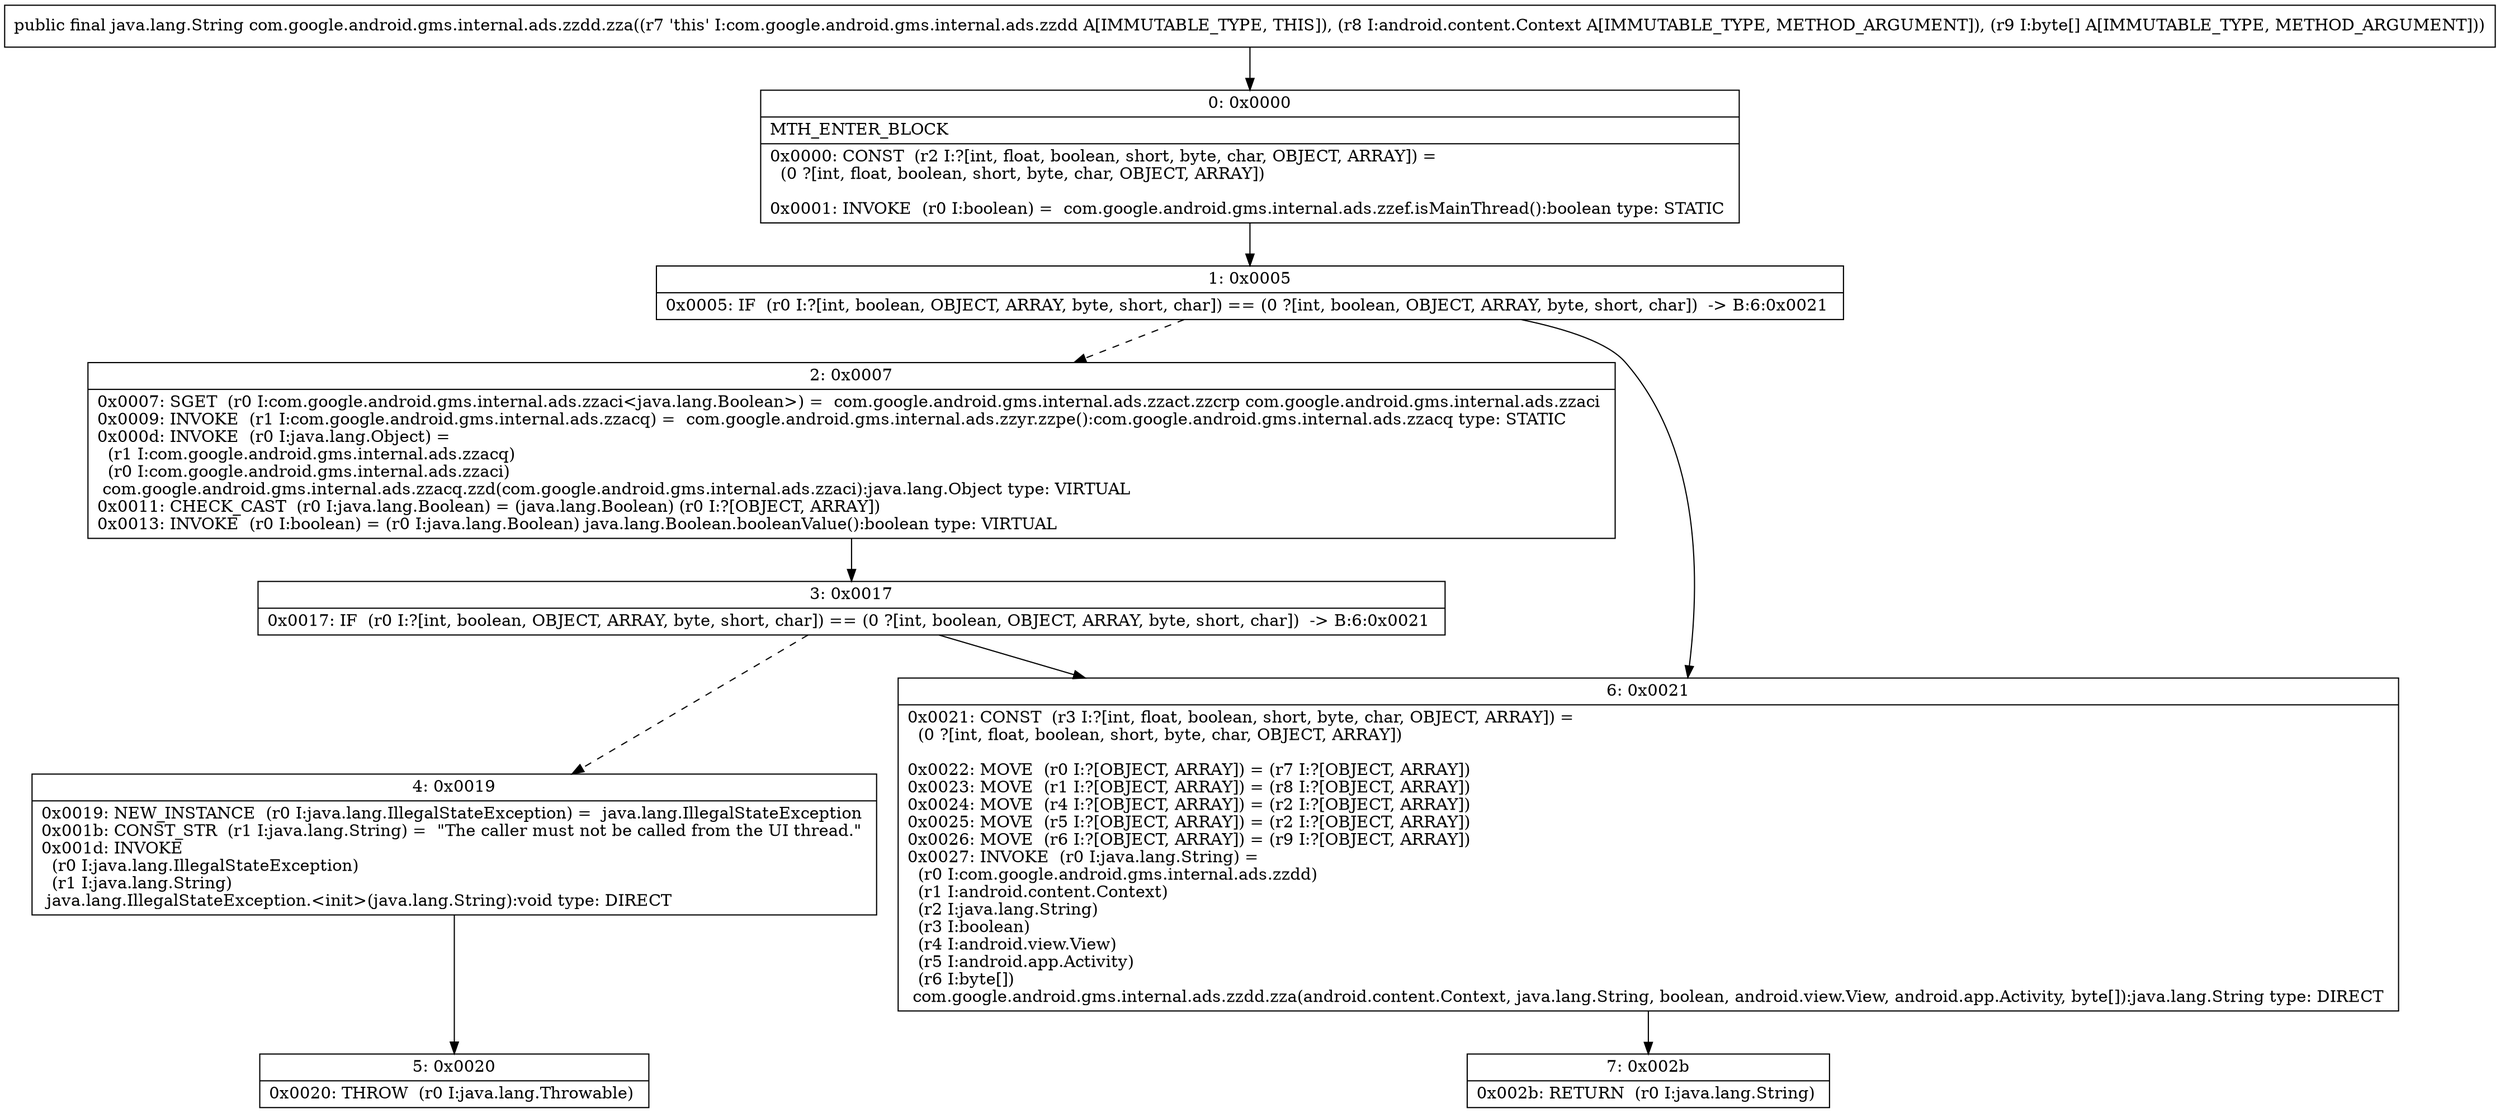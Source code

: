 digraph "CFG forcom.google.android.gms.internal.ads.zzdd.zza(Landroid\/content\/Context;[B)Ljava\/lang\/String;" {
Node_0 [shape=record,label="{0\:\ 0x0000|MTH_ENTER_BLOCK\l|0x0000: CONST  (r2 I:?[int, float, boolean, short, byte, char, OBJECT, ARRAY]) = \l  (0 ?[int, float, boolean, short, byte, char, OBJECT, ARRAY])\l \l0x0001: INVOKE  (r0 I:boolean) =  com.google.android.gms.internal.ads.zzef.isMainThread():boolean type: STATIC \l}"];
Node_1 [shape=record,label="{1\:\ 0x0005|0x0005: IF  (r0 I:?[int, boolean, OBJECT, ARRAY, byte, short, char]) == (0 ?[int, boolean, OBJECT, ARRAY, byte, short, char])  \-\> B:6:0x0021 \l}"];
Node_2 [shape=record,label="{2\:\ 0x0007|0x0007: SGET  (r0 I:com.google.android.gms.internal.ads.zzaci\<java.lang.Boolean\>) =  com.google.android.gms.internal.ads.zzact.zzcrp com.google.android.gms.internal.ads.zzaci \l0x0009: INVOKE  (r1 I:com.google.android.gms.internal.ads.zzacq) =  com.google.android.gms.internal.ads.zzyr.zzpe():com.google.android.gms.internal.ads.zzacq type: STATIC \l0x000d: INVOKE  (r0 I:java.lang.Object) = \l  (r1 I:com.google.android.gms.internal.ads.zzacq)\l  (r0 I:com.google.android.gms.internal.ads.zzaci)\l com.google.android.gms.internal.ads.zzacq.zzd(com.google.android.gms.internal.ads.zzaci):java.lang.Object type: VIRTUAL \l0x0011: CHECK_CAST  (r0 I:java.lang.Boolean) = (java.lang.Boolean) (r0 I:?[OBJECT, ARRAY]) \l0x0013: INVOKE  (r0 I:boolean) = (r0 I:java.lang.Boolean) java.lang.Boolean.booleanValue():boolean type: VIRTUAL \l}"];
Node_3 [shape=record,label="{3\:\ 0x0017|0x0017: IF  (r0 I:?[int, boolean, OBJECT, ARRAY, byte, short, char]) == (0 ?[int, boolean, OBJECT, ARRAY, byte, short, char])  \-\> B:6:0x0021 \l}"];
Node_4 [shape=record,label="{4\:\ 0x0019|0x0019: NEW_INSTANCE  (r0 I:java.lang.IllegalStateException) =  java.lang.IllegalStateException \l0x001b: CONST_STR  (r1 I:java.lang.String) =  \"The caller must not be called from the UI thread.\" \l0x001d: INVOKE  \l  (r0 I:java.lang.IllegalStateException)\l  (r1 I:java.lang.String)\l java.lang.IllegalStateException.\<init\>(java.lang.String):void type: DIRECT \l}"];
Node_5 [shape=record,label="{5\:\ 0x0020|0x0020: THROW  (r0 I:java.lang.Throwable) \l}"];
Node_6 [shape=record,label="{6\:\ 0x0021|0x0021: CONST  (r3 I:?[int, float, boolean, short, byte, char, OBJECT, ARRAY]) = \l  (0 ?[int, float, boolean, short, byte, char, OBJECT, ARRAY])\l \l0x0022: MOVE  (r0 I:?[OBJECT, ARRAY]) = (r7 I:?[OBJECT, ARRAY]) \l0x0023: MOVE  (r1 I:?[OBJECT, ARRAY]) = (r8 I:?[OBJECT, ARRAY]) \l0x0024: MOVE  (r4 I:?[OBJECT, ARRAY]) = (r2 I:?[OBJECT, ARRAY]) \l0x0025: MOVE  (r5 I:?[OBJECT, ARRAY]) = (r2 I:?[OBJECT, ARRAY]) \l0x0026: MOVE  (r6 I:?[OBJECT, ARRAY]) = (r9 I:?[OBJECT, ARRAY]) \l0x0027: INVOKE  (r0 I:java.lang.String) = \l  (r0 I:com.google.android.gms.internal.ads.zzdd)\l  (r1 I:android.content.Context)\l  (r2 I:java.lang.String)\l  (r3 I:boolean)\l  (r4 I:android.view.View)\l  (r5 I:android.app.Activity)\l  (r6 I:byte[])\l com.google.android.gms.internal.ads.zzdd.zza(android.content.Context, java.lang.String, boolean, android.view.View, android.app.Activity, byte[]):java.lang.String type: DIRECT \l}"];
Node_7 [shape=record,label="{7\:\ 0x002b|0x002b: RETURN  (r0 I:java.lang.String) \l}"];
MethodNode[shape=record,label="{public final java.lang.String com.google.android.gms.internal.ads.zzdd.zza((r7 'this' I:com.google.android.gms.internal.ads.zzdd A[IMMUTABLE_TYPE, THIS]), (r8 I:android.content.Context A[IMMUTABLE_TYPE, METHOD_ARGUMENT]), (r9 I:byte[] A[IMMUTABLE_TYPE, METHOD_ARGUMENT])) }"];
MethodNode -> Node_0;
Node_0 -> Node_1;
Node_1 -> Node_2[style=dashed];
Node_1 -> Node_6;
Node_2 -> Node_3;
Node_3 -> Node_4[style=dashed];
Node_3 -> Node_6;
Node_4 -> Node_5;
Node_6 -> Node_7;
}

